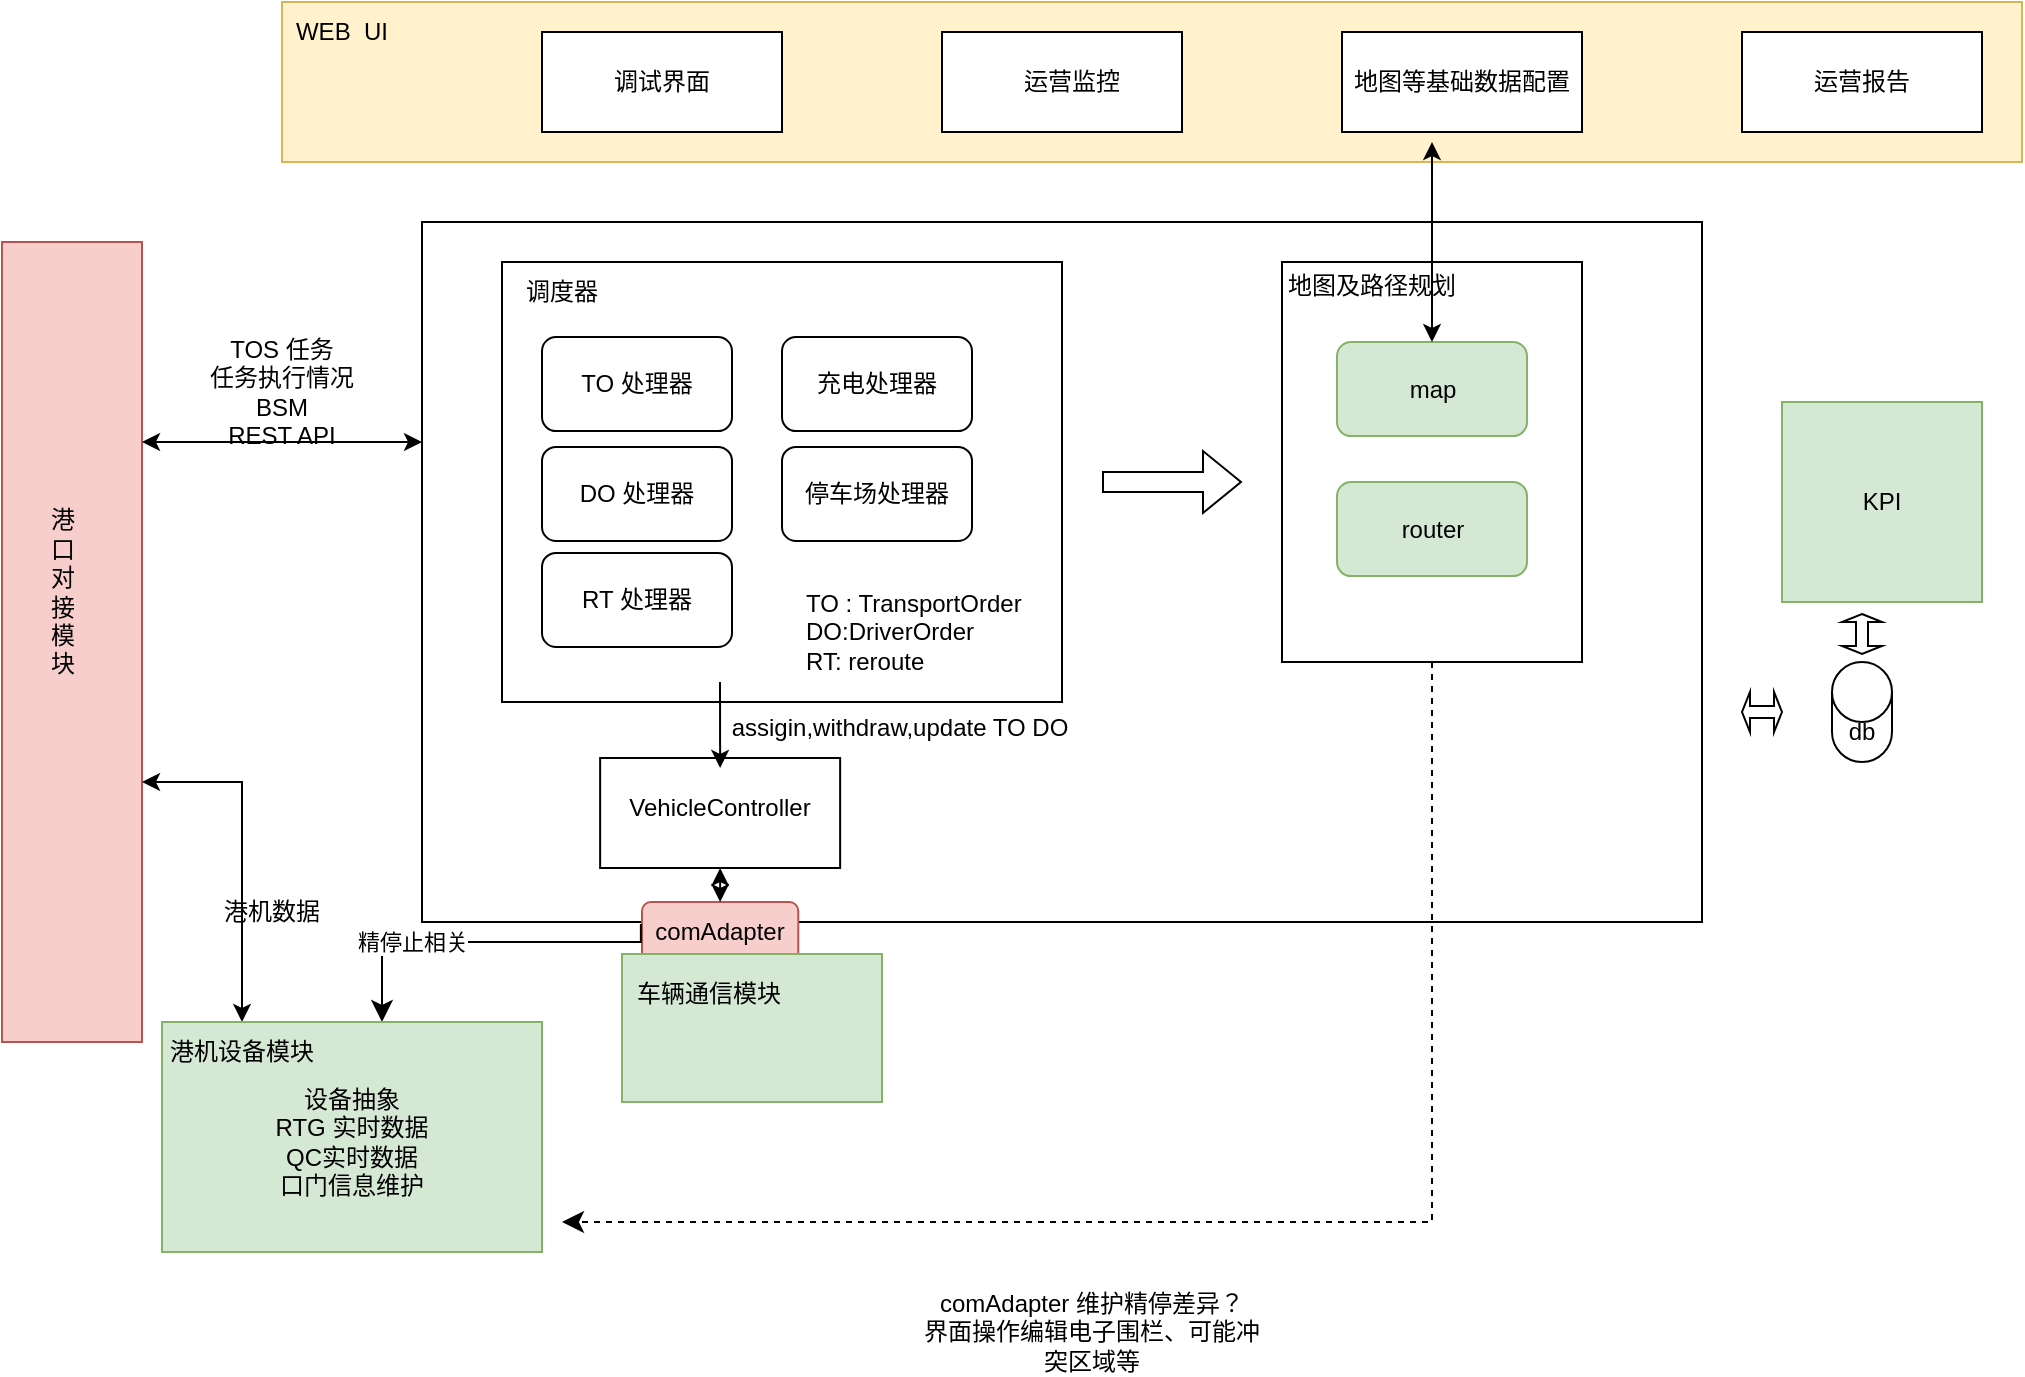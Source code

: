 <mxfile version="21.3.0" type="github">
  <diagram name="Page-1" id="5f0bae14-7c28-e335-631c-24af17079c00">
    <mxGraphModel dx="2074" dy="1156" grid="1" gridSize="10" guides="1" tooltips="1" connect="1" arrows="1" fold="1" page="1" pageScale="1" pageWidth="1100" pageHeight="850" background="none" math="0" shadow="0">
      <root>
        <mxCell id="0" />
        <mxCell id="1" parent="0" />
        <mxCell id="tz9ENl9yOeId7DFRfG0S-10" value="" style="whiteSpace=wrap;html=1;fillColor=#fff2cc;strokeColor=#d6b656;" parent="1" vertex="1">
          <mxGeometry x="220" y="20" width="870" height="80" as="geometry" />
        </mxCell>
        <mxCell id="tz9ENl9yOeId7DFRfG0S-11" value="WEB&amp;nbsp; UI" style="text;strokeColor=none;align=center;fillColor=none;html=1;verticalAlign=middle;whiteSpace=wrap;rounded=0;" parent="1" vertex="1">
          <mxGeometry x="220" y="20" width="60" height="30" as="geometry" />
        </mxCell>
        <mxCell id="tz9ENl9yOeId7DFRfG0S-14" value="" style="group" parent="1" vertex="1" connectable="0">
          <mxGeometry x="350" y="35" width="120" height="50" as="geometry" />
        </mxCell>
        <mxCell id="tz9ENl9yOeId7DFRfG0S-9" value="" style="whiteSpace=wrap;html=1;" parent="tz9ENl9yOeId7DFRfG0S-14" vertex="1">
          <mxGeometry width="120" height="50" as="geometry" />
        </mxCell>
        <mxCell id="tz9ENl9yOeId7DFRfG0S-13" value="调试界面" style="text;strokeColor=none;align=center;fillColor=none;html=1;verticalAlign=middle;whiteSpace=wrap;rounded=0;" parent="tz9ENl9yOeId7DFRfG0S-14" vertex="1">
          <mxGeometry x="30" y="10" width="60" height="30" as="geometry" />
        </mxCell>
        <mxCell id="tz9ENl9yOeId7DFRfG0S-17" value="" style="group" parent="1" vertex="1" connectable="0">
          <mxGeometry x="523" y="35" width="120" height="50" as="geometry" />
        </mxCell>
        <mxCell id="tz9ENl9yOeId7DFRfG0S-18" value="" style="whiteSpace=wrap;html=1;" parent="tz9ENl9yOeId7DFRfG0S-17" vertex="1">
          <mxGeometry x="27" width="120" height="50" as="geometry" />
        </mxCell>
        <mxCell id="tz9ENl9yOeId7DFRfG0S-19" value="运营监控" style="text;strokeColor=none;align=center;fillColor=none;html=1;verticalAlign=middle;whiteSpace=wrap;rounded=0;" parent="tz9ENl9yOeId7DFRfG0S-17" vertex="1">
          <mxGeometry x="47" y="10" width="90" height="30" as="geometry" />
        </mxCell>
        <mxCell id="tz9ENl9yOeId7DFRfG0S-38" value="" style="group;fillColor=#ffe6cc;strokeColor=#d79b00;fillStyle=solid;" parent="1" vertex="1" connectable="0">
          <mxGeometry x="80" y="140" width="70" height="400" as="geometry" />
        </mxCell>
        <mxCell id="tz9ENl9yOeId7DFRfG0S-37" value="" style="whiteSpace=wrap;html=1;fillColor=#f8cecc;strokeColor=#b85450;" parent="tz9ENl9yOeId7DFRfG0S-38" vertex="1">
          <mxGeometry width="70" height="400" as="geometry" />
        </mxCell>
        <mxCell id="tz9ENl9yOeId7DFRfG0S-36" value="港口对接模块" style="text;strokeColor=none;align=center;fillColor=none;html=1;verticalAlign=middle;whiteSpace=wrap;rounded=0;" parent="tz9ENl9yOeId7DFRfG0S-38" vertex="1">
          <mxGeometry x="20" y="160" width="20.769" height="30" as="geometry" />
        </mxCell>
        <mxCell id="tz9ENl9yOeId7DFRfG0S-39" value="" style="endArrow=classic;startArrow=classic;html=1;rounded=0;exitX=1;exitY=0.25;exitDx=0;exitDy=0;" parent="1" source="tz9ENl9yOeId7DFRfG0S-37" edge="1">
          <mxGeometry width="50" height="50" relative="1" as="geometry">
            <mxPoint x="530" y="370" as="sourcePoint" />
            <mxPoint x="290" y="240" as="targetPoint" />
            <Array as="points">
              <mxPoint x="220" y="240" />
            </Array>
          </mxGeometry>
        </mxCell>
        <mxCell id="tz9ENl9yOeId7DFRfG0S-48" value="" style="group" parent="1" vertex="1" connectable="0">
          <mxGeometry x="970" y="160" width="100" height="160" as="geometry" />
        </mxCell>
        <mxCell id="tz9ENl9yOeId7DFRfG0S-47" value="" style="group" parent="tz9ENl9yOeId7DFRfG0S-48" vertex="1" connectable="0">
          <mxGeometry y="60" width="100" height="100" as="geometry" />
        </mxCell>
        <mxCell id="tz9ENl9yOeId7DFRfG0S-7" value="" style="whiteSpace=wrap;html=1;aspect=fixed;fillColor=#d5e8d4;strokeColor=#82b366;" parent="tz9ENl9yOeId7DFRfG0S-47" vertex="1">
          <mxGeometry width="100" height="100" as="geometry" />
        </mxCell>
        <mxCell id="tz9ENl9yOeId7DFRfG0S-8" value="KPI" style="text;strokeColor=none;align=center;fillColor=none;html=1;verticalAlign=middle;whiteSpace=wrap;rounded=0;" parent="tz9ENl9yOeId7DFRfG0S-47" vertex="1">
          <mxGeometry x="20" y="37.5" width="60" height="25" as="geometry" />
        </mxCell>
        <mxCell id="tz9ENl9yOeId7DFRfG0S-52" value="" style="group" parent="1" vertex="1" connectable="0">
          <mxGeometry x="290" y="130" width="640" height="390" as="geometry" />
        </mxCell>
        <mxCell id="tz9ENl9yOeId7DFRfG0S-50" value="" style="whiteSpace=wrap;html=1;" parent="tz9ENl9yOeId7DFRfG0S-52" vertex="1">
          <mxGeometry width="640" height="350" as="geometry" />
        </mxCell>
        <mxCell id="tz9ENl9yOeId7DFRfG0S-57" value="comAdapter" style="rounded=1;whiteSpace=wrap;html=1;direction=south;fillColor=#f8cecc;strokeColor=#b85450;" parent="tz9ENl9yOeId7DFRfG0S-52" vertex="1">
          <mxGeometry x="109.995" y="339.995" width="78.15" height="30" as="geometry" />
        </mxCell>
        <mxCell id="tz9ENl9yOeId7DFRfG0S-70" value="" style="group" parent="tz9ENl9yOeId7DFRfG0S-52" vertex="1" connectable="0">
          <mxGeometry x="89.07" y="263" width="240" height="55" as="geometry" />
        </mxCell>
        <mxCell id="tz9ENl9yOeId7DFRfG0S-74" value="" style="group" parent="tz9ENl9yOeId7DFRfG0S-70" vertex="1" connectable="0">
          <mxGeometry width="240" height="55" as="geometry" />
        </mxCell>
        <mxCell id="tz9ENl9yOeId7DFRfG0S-69" value="" style="whiteSpace=wrap;html=1;" parent="tz9ENl9yOeId7DFRfG0S-74" vertex="1">
          <mxGeometry y="5" width="120" height="55" as="geometry" />
        </mxCell>
        <mxCell id="tz9ENl9yOeId7DFRfG0S-68" value="VehicleController" style="text;strokeColor=none;align=center;fillColor=none;html=1;verticalAlign=middle;whiteSpace=wrap;rounded=0;strokeWidth=5;" parent="tz9ENl9yOeId7DFRfG0S-74" vertex="1">
          <mxGeometry x="4.99" y="10" width="110.01" height="40" as="geometry" />
        </mxCell>
        <mxCell id="tz9ENl9yOeId7DFRfG0S-104" value="assigin,withdraw,update TO DO" style="text;strokeColor=none;align=center;fillColor=none;html=1;verticalAlign=middle;whiteSpace=wrap;rounded=0;" parent="tz9ENl9yOeId7DFRfG0S-74" vertex="1">
          <mxGeometry x="60" y="-25" width="180" height="30" as="geometry" />
        </mxCell>
        <mxCell id="tz9ENl9yOeId7DFRfG0S-73" value="" style="group" parent="tz9ENl9yOeId7DFRfG0S-52" vertex="1" connectable="0">
          <mxGeometry x="420" y="12.96" width="160" height="207.04" as="geometry" />
        </mxCell>
        <mxCell id="tz9ENl9yOeId7DFRfG0S-65" value="" style="whiteSpace=wrap;html=1;" parent="tz9ENl9yOeId7DFRfG0S-73" vertex="1">
          <mxGeometry x="10" y="7.04" width="150" height="200" as="geometry" />
        </mxCell>
        <mxCell id="tz9ENl9yOeId7DFRfG0S-72" value="地图及路径规划" style="text;strokeColor=none;align=center;fillColor=none;html=1;verticalAlign=middle;whiteSpace=wrap;rounded=0;" parent="tz9ENl9yOeId7DFRfG0S-73" vertex="1">
          <mxGeometry width="110" height="38.89" as="geometry" />
        </mxCell>
        <mxCell id="tz9ENl9yOeId7DFRfG0S-77" value="map" style="rounded=1;whiteSpace=wrap;html=1;fillColor=#d5e8d4;strokeColor=#82b366;" parent="tz9ENl9yOeId7DFRfG0S-73" vertex="1">
          <mxGeometry x="37.5" y="47.04" width="95" height="47.04" as="geometry" />
        </mxCell>
        <mxCell id="tz9ENl9yOeId7DFRfG0S-79" value="router" style="rounded=1;whiteSpace=wrap;html=1;fillColor=#d5e8d4;strokeColor=#82b366;" parent="tz9ENl9yOeId7DFRfG0S-73" vertex="1">
          <mxGeometry x="37.5" y="117.04" width="95" height="47.04" as="geometry" />
        </mxCell>
        <mxCell id="tz9ENl9yOeId7DFRfG0S-75" value="" style="endArrow=classic;startArrow=classic;html=1;rounded=0;exitX=0.5;exitY=1;exitDx=0;exitDy=0;entryX=0;entryY=0.5;entryDx=0;entryDy=0;" parent="tz9ENl9yOeId7DFRfG0S-52" source="tz9ENl9yOeId7DFRfG0S-69" target="tz9ENl9yOeId7DFRfG0S-57" edge="1">
          <mxGeometry width="50" height="50" relative="1" as="geometry">
            <mxPoint x="240" y="240" as="sourcePoint" />
            <mxPoint x="290" y="190" as="targetPoint" />
          </mxGeometry>
        </mxCell>
        <mxCell id="tz9ENl9yOeId7DFRfG0S-99" value="" style="shape=flexArrow;endArrow=classic;html=1;rounded=0;" parent="tz9ENl9yOeId7DFRfG0S-52" edge="1">
          <mxGeometry width="50" height="50" relative="1" as="geometry">
            <mxPoint x="340" y="130" as="sourcePoint" />
            <mxPoint x="410" y="130" as="targetPoint" />
          </mxGeometry>
        </mxCell>
        <mxCell id="tz9ENl9yOeId7DFRfG0S-53" value="" style="endArrow=classic;startArrow=classic;html=1;rounded=0;entryX=0.5;entryY=0;entryDx=0;entryDy=0;" parent="1" target="tz9ENl9yOeId7DFRfG0S-6" edge="1">
          <mxGeometry width="50" height="50" relative="1" as="geometry">
            <mxPoint x="150" y="410" as="sourcePoint" />
            <mxPoint x="300" y="250" as="targetPoint" />
            <Array as="points">
              <mxPoint x="200" y="410" />
            </Array>
          </mxGeometry>
        </mxCell>
        <mxCell id="tz9ENl9yOeId7DFRfG0S-54" value="TOS 任务&lt;br&gt;任务执行情况&lt;br&gt;BSM&lt;br&gt;REST API" style="text;strokeColor=none;align=center;fillColor=none;html=1;verticalAlign=middle;whiteSpace=wrap;rounded=0;" parent="1" vertex="1">
          <mxGeometry x="175" y="200" width="90" height="30" as="geometry" />
        </mxCell>
        <mxCell id="tz9ENl9yOeId7DFRfG0S-55" value="港机数据" style="text;strokeColor=none;align=center;fillColor=none;html=1;verticalAlign=middle;whiteSpace=wrap;rounded=0;" parent="1" vertex="1">
          <mxGeometry x="170" y="460" width="90" height="30" as="geometry" />
        </mxCell>
        <mxCell id="tz9ENl9yOeId7DFRfG0S-64" value="" style="group;fillColor=#d5e8d4;strokeColor=#82b366;" parent="1" vertex="1" connectable="0">
          <mxGeometry x="390" y="496" width="130" height="74" as="geometry" />
        </mxCell>
        <mxCell id="tz9ENl9yOeId7DFRfG0S-62" value="车辆通信模块" style="text;strokeColor=none;align=center;fillColor=none;html=1;verticalAlign=middle;whiteSpace=wrap;rounded=0;" parent="tz9ENl9yOeId7DFRfG0S-64" vertex="1">
          <mxGeometry width="86.667" height="40" as="geometry" />
        </mxCell>
        <mxCell id="tz9ENl9yOeId7DFRfG0S-30" value="" style="shape=doubleArrow;direction=west;whiteSpace=wrap;html=1;" parent="1" vertex="1">
          <mxGeometry x="950" y="365" width="20" height="20" as="geometry" />
        </mxCell>
        <mxCell id="tz9ENl9yOeId7DFRfG0S-45" value="" style="group" parent="1" vertex="1" connectable="0">
          <mxGeometry x="980" y="350" width="60" height="50" as="geometry" />
        </mxCell>
        <mxCell id="tz9ENl9yOeId7DFRfG0S-27" value="" style="shape=cylinder3;whiteSpace=wrap;html=1;boundedLbl=1;backgroundOutline=1;size=15;" parent="tz9ENl9yOeId7DFRfG0S-45" vertex="1">
          <mxGeometry x="15" width="30" height="50" as="geometry" />
        </mxCell>
        <mxCell id="tz9ENl9yOeId7DFRfG0S-28" value="db" style="text;strokeColor=none;align=center;fillColor=none;html=1;verticalAlign=middle;whiteSpace=wrap;rounded=0;" parent="tz9ENl9yOeId7DFRfG0S-45" vertex="1">
          <mxGeometry y="20" width="60" height="30" as="geometry" />
        </mxCell>
        <mxCell id="tz9ENl9yOeId7DFRfG0S-67" value="" style="shape=doubleArrow;direction=west;whiteSpace=wrap;html=1;rotation=-90;" parent="1" vertex="1">
          <mxGeometry x="1000" y="326" width="20" height="20" as="geometry" />
        </mxCell>
        <mxCell id="tz9ENl9yOeId7DFRfG0S-76" value="comAdapter 维护精停差异？&lt;br&gt;界面操作编辑电子围栏、可能冲突区域等" style="text;strokeColor=none;align=center;fillColor=none;html=1;verticalAlign=middle;whiteSpace=wrap;rounded=0;" parent="1" vertex="1">
          <mxGeometry x="540" y="670" width="170" height="30" as="geometry" />
        </mxCell>
        <mxCell id="tz9ENl9yOeId7DFRfG0S-81" value="" style="endArrow=classic;startArrow=classic;html=1;rounded=0;exitX=0.5;exitY=0;exitDx=0;exitDy=0;" parent="1" source="tz9ENl9yOeId7DFRfG0S-77" edge="1">
          <mxGeometry width="50" height="50" relative="1" as="geometry">
            <mxPoint x="740" y="150" as="sourcePoint" />
            <mxPoint x="795" y="90" as="targetPoint" />
          </mxGeometry>
        </mxCell>
        <mxCell id="tz9ENl9yOeId7DFRfG0S-82" value="" style="group" parent="1" vertex="1" connectable="0">
          <mxGeometry x="950" y="35" width="140" height="50" as="geometry" />
        </mxCell>
        <mxCell id="tz9ENl9yOeId7DFRfG0S-83" value="" style="whiteSpace=wrap;html=1;" parent="tz9ENl9yOeId7DFRfG0S-82" vertex="1">
          <mxGeometry width="120" height="50" as="geometry" />
        </mxCell>
        <mxCell id="tz9ENl9yOeId7DFRfG0S-84" value="运营报告" style="text;strokeColor=none;align=center;fillColor=none;html=1;verticalAlign=middle;whiteSpace=wrap;rounded=0;" parent="tz9ENl9yOeId7DFRfG0S-82" vertex="1">
          <mxGeometry x="15" y="10" width="90" height="30" as="geometry" />
        </mxCell>
        <mxCell id="tz9ENl9yOeId7DFRfG0S-88" value="" style="group" parent="1" vertex="1" connectable="0">
          <mxGeometry x="330" y="150" width="340" height="230" as="geometry" />
        </mxCell>
        <mxCell id="tz9ENl9yOeId7DFRfG0S-86" value="" style="whiteSpace=wrap;html=1;movable=1;resizable=1;rotatable=1;deletable=1;editable=1;locked=0;connectable=1;" parent="tz9ENl9yOeId7DFRfG0S-88" vertex="1">
          <mxGeometry width="280" height="220" as="geometry" />
        </mxCell>
        <mxCell id="tz9ENl9yOeId7DFRfG0S-87" value="调度器" style="text;strokeColor=none;align=center;fillColor=none;html=1;verticalAlign=middle;whiteSpace=wrap;rounded=0;movable=1;resizable=1;rotatable=1;deletable=1;editable=1;locked=0;connectable=1;" parent="tz9ENl9yOeId7DFRfG0S-88" vertex="1">
          <mxGeometry width="60" height="30" as="geometry" />
        </mxCell>
        <mxCell id="tz9ENl9yOeId7DFRfG0S-90" value="TO 处理器" style="rounded=1;whiteSpace=wrap;html=1;" parent="tz9ENl9yOeId7DFRfG0S-88" vertex="1">
          <mxGeometry x="20" y="37.5" width="95" height="47.04" as="geometry" />
        </mxCell>
        <mxCell id="tz9ENl9yOeId7DFRfG0S-91" value="DO 处理器" style="rounded=1;whiteSpace=wrap;html=1;" parent="tz9ENl9yOeId7DFRfG0S-88" vertex="1">
          <mxGeometry x="20" y="92.46" width="95" height="47.04" as="geometry" />
        </mxCell>
        <mxCell id="tz9ENl9yOeId7DFRfG0S-92" value="RT 处理器" style="rounded=1;whiteSpace=wrap;html=1;" parent="tz9ENl9yOeId7DFRfG0S-88" vertex="1">
          <mxGeometry x="20" y="145.46" width="95" height="47.04" as="geometry" />
        </mxCell>
        <mxCell id="tz9ENl9yOeId7DFRfG0S-93" value="充电处理器" style="rounded=1;whiteSpace=wrap;html=1;" parent="tz9ENl9yOeId7DFRfG0S-88" vertex="1">
          <mxGeometry x="140" y="37.5" width="95" height="47.04" as="geometry" />
        </mxCell>
        <mxCell id="tz9ENl9yOeId7DFRfG0S-94" value="停车场处理器" style="rounded=1;whiteSpace=wrap;html=1;" parent="tz9ENl9yOeId7DFRfG0S-88" vertex="1">
          <mxGeometry x="140" y="92.46" width="95" height="47.04" as="geometry" />
        </mxCell>
        <mxCell id="tz9ENl9yOeId7DFRfG0S-101" value="TO : TransportOrder&lt;br&gt;DO:DriverOrder&lt;br&gt;RT: reroute" style="text;strokeColor=none;align=left;fillColor=none;html=1;verticalAlign=middle;whiteSpace=wrap;rounded=0;" parent="tz9ENl9yOeId7DFRfG0S-88" vertex="1">
          <mxGeometry x="150" y="170" width="190" height="30" as="geometry" />
        </mxCell>
        <mxCell id="tz9ENl9yOeId7DFRfG0S-103" value="" style="endArrow=classic;html=1;rounded=0;entryX=0.5;entryY=0;entryDx=0;entryDy=0;" parent="1" target="tz9ENl9yOeId7DFRfG0S-68" edge="1">
          <mxGeometry width="50" height="50" relative="1" as="geometry">
            <mxPoint x="439" y="360" as="sourcePoint" />
            <mxPoint x="580" y="320" as="targetPoint" />
          </mxGeometry>
        </mxCell>
        <mxCell id="tz9ENl9yOeId7DFRfG0S-106" value="" style="edgeStyle=elbowEdgeStyle;elbow=vertical;endArrow=classic;html=1;curved=0;rounded=0;endSize=8;startSize=8;exitX=0.171;exitY=1.003;exitDx=0;exitDy=0;exitPerimeter=0;entryX=0.5;entryY=0;entryDx=0;entryDy=0;" parent="1" source="tz9ENl9yOeId7DFRfG0S-50" edge="1">
          <mxGeometry width="50" height="50" relative="1" as="geometry">
            <mxPoint x="530" y="370" as="sourcePoint" />
            <mxPoint x="270" y="530" as="targetPoint" />
            <Array as="points">
              <mxPoint x="330" y="490" />
            </Array>
          </mxGeometry>
        </mxCell>
        <mxCell id="tz9ENl9yOeId7DFRfG0S-107" value="精停止相关" style="edgeLabel;html=1;align=center;verticalAlign=middle;resizable=0;points=[];" parent="tz9ENl9yOeId7DFRfG0S-106" vertex="1" connectable="0">
          <mxGeometry x="0.39" relative="1" as="geometry">
            <mxPoint as="offset" />
          </mxGeometry>
        </mxCell>
        <mxCell id="tz9ENl9yOeId7DFRfG0S-108" value="" style="edgeStyle=elbowEdgeStyle;elbow=vertical;endArrow=classic;html=1;curved=0;rounded=0;endSize=8;startSize=8;exitX=0.5;exitY=1;exitDx=0;exitDy=0;dashed=1;" parent="1" source="tz9ENl9yOeId7DFRfG0S-65" edge="1">
          <mxGeometry width="50" height="50" relative="1" as="geometry">
            <mxPoint x="530" y="370" as="sourcePoint" />
            <mxPoint x="360" y="630" as="targetPoint" />
            <Array as="points">
              <mxPoint x="410" y="630" />
              <mxPoint x="570" y="620" />
            </Array>
          </mxGeometry>
        </mxCell>
        <mxCell id="tz9ENl9yOeId7DFRfG0S-110" value="" style="group;fillColor=#d5e8d4;strokeColor=#82b366;" parent="1" vertex="1" connectable="0">
          <mxGeometry x="160" y="530" width="190" height="115" as="geometry" />
        </mxCell>
        <mxCell id="tz9ENl9yOeId7DFRfG0S-109" value="" style="whiteSpace=wrap;html=1;movable=1;resizable=1;rotatable=1;deletable=1;editable=1;locked=0;connectable=1;" parent="tz9ENl9yOeId7DFRfG0S-110" vertex="1">
          <mxGeometry width="190" height="115" as="geometry" />
        </mxCell>
        <mxCell id="tz9ENl9yOeId7DFRfG0S-66" value="设备抽象&lt;br&gt;RTG 实时数据&lt;br&gt;QC实时数据&lt;br&gt;口门信息维护" style="text;strokeColor=none;align=center;fillColor=none;html=1;verticalAlign=middle;whiteSpace=wrap;rounded=0;movable=0;resizable=0;rotatable=0;deletable=0;editable=0;locked=1;connectable=0;" parent="tz9ENl9yOeId7DFRfG0S-110" vertex="1">
          <mxGeometry x="45" y="45" width="100" height="30" as="geometry" />
        </mxCell>
        <mxCell id="tz9ENl9yOeId7DFRfG0S-6" value="港机设备模块" style="text;strokeColor=none;align=center;fillColor=none;html=1;verticalAlign=middle;whiteSpace=wrap;rounded=0;" parent="tz9ENl9yOeId7DFRfG0S-110" vertex="1">
          <mxGeometry width="80" height="30" as="geometry" />
        </mxCell>
        <mxCell id="tz9ENl9yOeId7DFRfG0S-111" value="" style="group" parent="tz9ENl9yOeId7DFRfG0S-110" vertex="1" connectable="0">
          <mxGeometry width="190" height="115" as="geometry" />
        </mxCell>
        <mxCell id="tz9ENl9yOeId7DFRfG0S-112" value="" style="whiteSpace=wrap;html=1;movable=1;resizable=1;rotatable=1;deletable=1;editable=1;locked=0;connectable=1;fillColor=#d5e8d4;strokeColor=#82b366;" parent="tz9ENl9yOeId7DFRfG0S-111" vertex="1">
          <mxGeometry width="190" height="115" as="geometry" />
        </mxCell>
        <mxCell id="tz9ENl9yOeId7DFRfG0S-113" value="设备抽象&lt;br&gt;RTG 实时数据&lt;br&gt;QC实时数据&lt;br&gt;口门信息维护" style="text;strokeColor=none;align=center;fillColor=none;html=1;verticalAlign=middle;whiteSpace=wrap;rounded=0;movable=0;resizable=0;rotatable=0;deletable=0;editable=0;locked=1;connectable=0;" parent="tz9ENl9yOeId7DFRfG0S-111" vertex="1">
          <mxGeometry x="45" y="45" width="100" height="30" as="geometry" />
        </mxCell>
        <mxCell id="tz9ENl9yOeId7DFRfG0S-114" value="港机设备模块" style="text;strokeColor=none;align=center;fillColor=none;html=1;verticalAlign=middle;whiteSpace=wrap;rounded=0;" parent="tz9ENl9yOeId7DFRfG0S-111" vertex="1">
          <mxGeometry width="80" height="30" as="geometry" />
        </mxCell>
        <mxCell id="tz9ENl9yOeId7DFRfG0S-22" value="" style="whiteSpace=wrap;html=1;" parent="1" vertex="1">
          <mxGeometry x="750" y="35" width="120" height="50" as="geometry" />
        </mxCell>
        <mxCell id="tz9ENl9yOeId7DFRfG0S-23" value="地图等基础数据配置" style="text;strokeColor=none;align=center;fillColor=none;html=1;verticalAlign=middle;whiteSpace=wrap;rounded=0;" parent="1" vertex="1">
          <mxGeometry x="755" y="45" width="110" height="30" as="geometry" />
        </mxCell>
      </root>
    </mxGraphModel>
  </diagram>
</mxfile>
